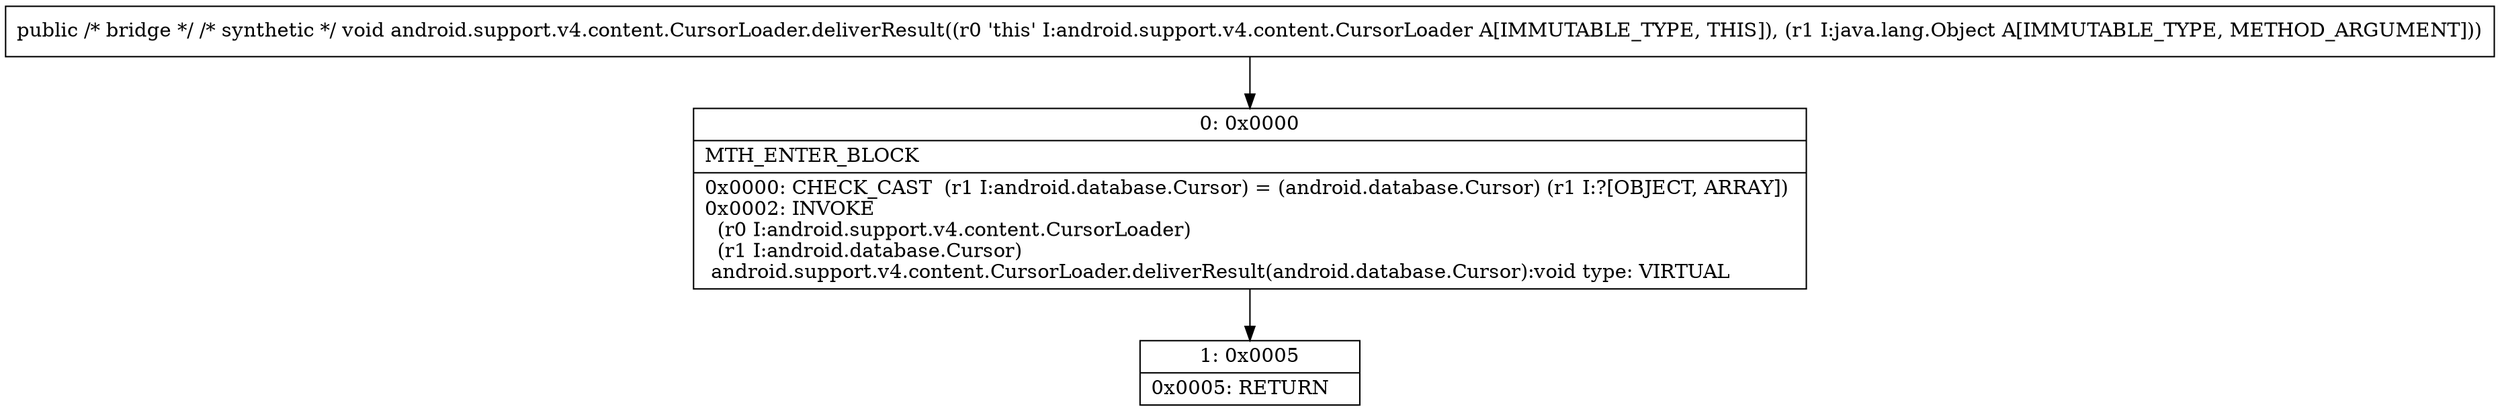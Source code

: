 digraph "CFG forandroid.support.v4.content.CursorLoader.deliverResult(Ljava\/lang\/Object;)V" {
Node_0 [shape=record,label="{0\:\ 0x0000|MTH_ENTER_BLOCK\l|0x0000: CHECK_CAST  (r1 I:android.database.Cursor) = (android.database.Cursor) (r1 I:?[OBJECT, ARRAY]) \l0x0002: INVOKE  \l  (r0 I:android.support.v4.content.CursorLoader)\l  (r1 I:android.database.Cursor)\l android.support.v4.content.CursorLoader.deliverResult(android.database.Cursor):void type: VIRTUAL \l}"];
Node_1 [shape=record,label="{1\:\ 0x0005|0x0005: RETURN   \l}"];
MethodNode[shape=record,label="{public \/* bridge *\/ \/* synthetic *\/ void android.support.v4.content.CursorLoader.deliverResult((r0 'this' I:android.support.v4.content.CursorLoader A[IMMUTABLE_TYPE, THIS]), (r1 I:java.lang.Object A[IMMUTABLE_TYPE, METHOD_ARGUMENT])) }"];
MethodNode -> Node_0;
Node_0 -> Node_1;
}

